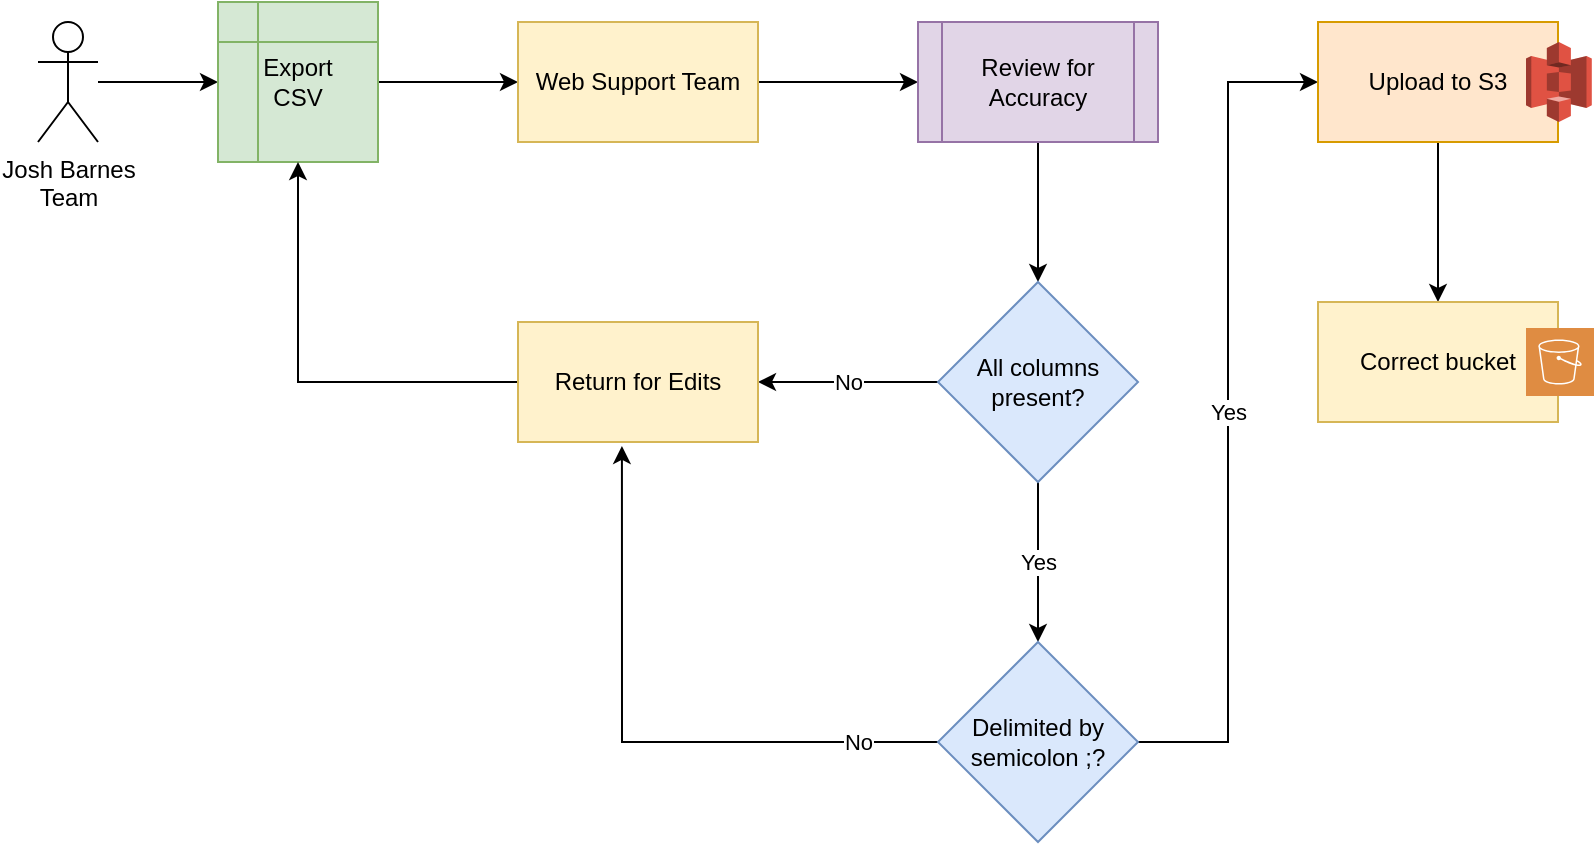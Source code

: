 <mxfile version="13.3.5" type="device"><diagram id="qnFIx15yMqXa3IfGeq-3" name="Page-1"><mxGraphModel dx="1422" dy="773" grid="1" gridSize="10" guides="1" tooltips="1" connect="1" arrows="1" fold="1" page="1" pageScale="1" pageWidth="850" pageHeight="1100" math="0" shadow="0"><root><mxCell id="0"/><mxCell id="1" parent="0"/><mxCell id="UQZrE5rWpSG1di7WhCIE-3" style="edgeStyle=orthogonalEdgeStyle;rounded=0;orthogonalLoop=1;jettySize=auto;html=1;entryX=0;entryY=0.5;entryDx=0;entryDy=0;" edge="1" parent="1" source="UQZrE5rWpSG1di7WhCIE-1" target="UQZrE5rWpSG1di7WhCIE-2"><mxGeometry relative="1" as="geometry"/></mxCell><mxCell id="UQZrE5rWpSG1di7WhCIE-1" value="&lt;div&gt;Josh Barnes &lt;br&gt;&lt;/div&gt;&lt;div&gt;Team&lt;/div&gt;" style="shape=umlActor;verticalLabelPosition=bottom;labelBackgroundColor=none;verticalAlign=top;html=1;outlineConnect=0;fillColor=none;" vertex="1" parent="1"><mxGeometry x="30" y="30" width="30" height="60" as="geometry"/></mxCell><mxCell id="UQZrE5rWpSG1di7WhCIE-13" style="edgeStyle=orthogonalEdgeStyle;rounded=0;orthogonalLoop=1;jettySize=auto;html=1;exitX=1;exitY=0.5;exitDx=0;exitDy=0;entryX=0;entryY=0.5;entryDx=0;entryDy=0;" edge="1" parent="1" source="UQZrE5rWpSG1di7WhCIE-2" target="UQZrE5rWpSG1di7WhCIE-4"><mxGeometry relative="1" as="geometry"/></mxCell><mxCell id="UQZrE5rWpSG1di7WhCIE-2" value="&lt;div&gt;Export&lt;/div&gt;&lt;div&gt;CSV&lt;br&gt;&lt;/div&gt;" style="shape=internalStorage;whiteSpace=wrap;html=1;backgroundOutline=1;fillColor=#d5e8d4;strokeColor=#82b366;" vertex="1" parent="1"><mxGeometry x="120" y="20" width="80" height="80" as="geometry"/></mxCell><mxCell id="UQZrE5rWpSG1di7WhCIE-6" value="" style="edgeStyle=orthogonalEdgeStyle;rounded=0;orthogonalLoop=1;jettySize=auto;html=1;" edge="1" parent="1" source="UQZrE5rWpSG1di7WhCIE-4"><mxGeometry relative="1" as="geometry"><mxPoint x="470" y="60" as="targetPoint"/></mxGeometry></mxCell><mxCell id="UQZrE5rWpSG1di7WhCIE-4" value="Web Support Team" style="rounded=0;whiteSpace=wrap;html=1;fillColor=#fff2cc;strokeColor=#d6b656;" vertex="1" parent="1"><mxGeometry x="270" y="30" width="120" height="60" as="geometry"/></mxCell><mxCell id="UQZrE5rWpSG1di7WhCIE-10" style="edgeStyle=orthogonalEdgeStyle;rounded=0;orthogonalLoop=1;jettySize=auto;html=1;exitX=0.5;exitY=1;exitDx=0;exitDy=0;" edge="1" parent="1" source="UQZrE5rWpSG1di7WhCIE-8" target="UQZrE5rWpSG1di7WhCIE-9"><mxGeometry relative="1" as="geometry"/></mxCell><mxCell id="UQZrE5rWpSG1di7WhCIE-8" value="Review for Accuracy" style="shape=process;whiteSpace=wrap;html=1;backgroundOutline=1;fillColor=#e1d5e7;strokeColor=#9673a6;" vertex="1" parent="1"><mxGeometry x="470" y="30" width="120" height="60" as="geometry"/></mxCell><mxCell id="UQZrE5rWpSG1di7WhCIE-12" value="Yes" style="edgeStyle=orthogonalEdgeStyle;rounded=0;orthogonalLoop=1;jettySize=auto;html=1;" edge="1" parent="1" source="UQZrE5rWpSG1di7WhCIE-9" target="UQZrE5rWpSG1di7WhCIE-11"><mxGeometry relative="1" as="geometry"/></mxCell><mxCell id="UQZrE5rWpSG1di7WhCIE-17" value="No" style="edgeStyle=orthogonalEdgeStyle;rounded=0;orthogonalLoop=1;jettySize=auto;html=1;exitX=0;exitY=0.5;exitDx=0;exitDy=0;entryX=1;entryY=0.5;entryDx=0;entryDy=0;" edge="1" parent="1" source="UQZrE5rWpSG1di7WhCIE-9" target="UQZrE5rWpSG1di7WhCIE-16"><mxGeometry relative="1" as="geometry"><Array as="points"><mxPoint x="470" y="210"/><mxPoint x="470" y="210"/></Array></mxGeometry></mxCell><mxCell id="UQZrE5rWpSG1di7WhCIE-9" value="&lt;div&gt;All columns&lt;/div&gt;&lt;div&gt;present?&lt;br&gt;&lt;/div&gt;" style="rhombus;whiteSpace=wrap;html=1;fillColor=#dae8fc;strokeColor=#6c8ebf;" vertex="1" parent="1"><mxGeometry x="480" y="160" width="100" height="100" as="geometry"/></mxCell><mxCell id="UQZrE5rWpSG1di7WhCIE-19" style="edgeStyle=orthogonalEdgeStyle;rounded=0;orthogonalLoop=1;jettySize=auto;html=1;exitX=0;exitY=0.5;exitDx=0;exitDy=0;entryX=0.433;entryY=1.033;entryDx=0;entryDy=0;entryPerimeter=0;" edge="1" parent="1" source="UQZrE5rWpSG1di7WhCIE-11" target="UQZrE5rWpSG1di7WhCIE-16"><mxGeometry relative="1" as="geometry"/></mxCell><mxCell id="UQZrE5rWpSG1di7WhCIE-20" value="No" style="edgeLabel;html=1;align=center;verticalAlign=middle;resizable=0;points=[];" vertex="1" connectable="0" parent="UQZrE5rWpSG1di7WhCIE-19"><mxGeometry x="-0.699" y="-1" relative="1" as="geometry"><mxPoint x="6" y="1" as="offset"/></mxGeometry></mxCell><mxCell id="UQZrE5rWpSG1di7WhCIE-22" value="Yes" style="edgeStyle=orthogonalEdgeStyle;rounded=0;orthogonalLoop=1;jettySize=auto;html=1;entryX=0;entryY=0.5;entryDx=0;entryDy=0;" edge="1" parent="1" source="UQZrE5rWpSG1di7WhCIE-11" target="UQZrE5rWpSG1di7WhCIE-21"><mxGeometry relative="1" as="geometry"/></mxCell><mxCell id="UQZrE5rWpSG1di7WhCIE-11" value="Delimited by semicolon ;?" style="rhombus;whiteSpace=wrap;html=1;fillColor=#dae8fc;strokeColor=#6c8ebf;" vertex="1" parent="1"><mxGeometry x="480" y="340" width="100" height="100" as="geometry"/></mxCell><mxCell id="UQZrE5rWpSG1di7WhCIE-18" style="edgeStyle=orthogonalEdgeStyle;rounded=0;orthogonalLoop=1;jettySize=auto;html=1;exitX=0;exitY=0.5;exitDx=0;exitDy=0;entryX=0.5;entryY=1;entryDx=0;entryDy=0;" edge="1" parent="1" source="UQZrE5rWpSG1di7WhCIE-16" target="UQZrE5rWpSG1di7WhCIE-2"><mxGeometry relative="1" as="geometry"/></mxCell><mxCell id="UQZrE5rWpSG1di7WhCIE-16" value="Return for Edits" style="rounded=0;whiteSpace=wrap;html=1;fillColor=#fff2cc;strokeColor=#d6b656;" vertex="1" parent="1"><mxGeometry x="270" y="180" width="120" height="60" as="geometry"/></mxCell><mxCell id="UQZrE5rWpSG1di7WhCIE-24" value="" style="edgeStyle=orthogonalEdgeStyle;rounded=0;orthogonalLoop=1;jettySize=auto;html=1;" edge="1" parent="1" source="UQZrE5rWpSG1di7WhCIE-21" target="UQZrE5rWpSG1di7WhCIE-23"><mxGeometry relative="1" as="geometry"/></mxCell><mxCell id="UQZrE5rWpSG1di7WhCIE-21" value="Upload to S3" style="rounded=0;whiteSpace=wrap;html=1;fillColor=#ffe6cc;strokeColor=#d79b00;" vertex="1" parent="1"><mxGeometry x="670" y="30" width="120" height="60" as="geometry"/></mxCell><mxCell id="UQZrE5rWpSG1di7WhCIE-23" value="Correct bucket" style="rounded=0;whiteSpace=wrap;html=1;fillColor=#fff2cc;strokeColor=#d6b656;" vertex="1" parent="1"><mxGeometry x="670" y="170" width="120" height="60" as="geometry"/></mxCell><mxCell id="UQZrE5rWpSG1di7WhCIE-25" value="" style="outlineConnect=0;dashed=0;verticalLabelPosition=bottom;verticalAlign=top;align=center;html=1;shape=mxgraph.aws3.s3;fillColor=#E05243;gradientColor=none;" vertex="1" parent="1"><mxGeometry x="774" y="40" width="32.9" height="40" as="geometry"/></mxCell><mxCell id="UQZrE5rWpSG1di7WhCIE-26" value="" style="pointerEvents=1;shadow=0;dashed=0;html=1;strokeColor=none;fillColor=#DF8C42;labelPosition=center;verticalLabelPosition=bottom;verticalAlign=top;align=center;outlineConnect=0;shape=mxgraph.veeam2.aws_s3;" vertex="1" parent="1"><mxGeometry x="774" y="183" width="34" height="34" as="geometry"/></mxCell></root></mxGraphModel></diagram></mxfile>